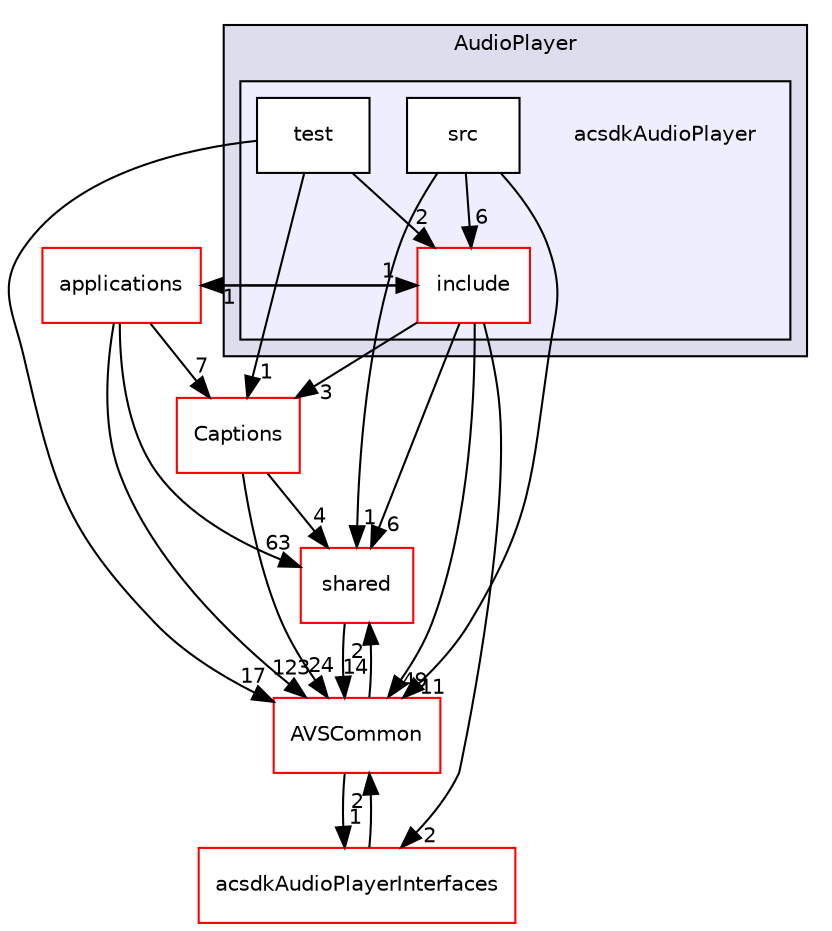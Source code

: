 digraph "/workplace/avs-device-sdk/capabilities/AudioPlayer/acsdkAudioPlayer" {
  compound=true
  node [ fontsize="10", fontname="Helvetica"];
  edge [ labelfontsize="10", labelfontname="Helvetica"];
  subgraph clusterdir_21f9dc4a50fb8157fc2dede908335315 {
    graph [ bgcolor="#ddddee", pencolor="black", label="AudioPlayer" fontname="Helvetica", fontsize="10", URL="dir_21f9dc4a50fb8157fc2dede908335315.html"]
  subgraph clusterdir_a2d3ccdd87c0e112b606df9d2c974581 {
    graph [ bgcolor="#eeeeff", pencolor="black", label="" URL="dir_a2d3ccdd87c0e112b606df9d2c974581.html"];
    dir_a2d3ccdd87c0e112b606df9d2c974581 [shape=plaintext label="acsdkAudioPlayer"];
    dir_c35b695d966e6f72cb401272f16009c6 [shape=box label="include" color="red" fillcolor="white" style="filled" URL="dir_c35b695d966e6f72cb401272f16009c6.html"];
    dir_f018c7de3d9dbab520634bddfc50c543 [shape=box label="src" color="black" fillcolor="white" style="filled" URL="dir_f018c7de3d9dbab520634bddfc50c543.html"];
    dir_bfafebb4ef763366a740d369873daac1 [shape=box label="test" color="black" fillcolor="white" style="filled" URL="dir_bfafebb4ef763366a740d369873daac1.html"];
  }
  }
  dir_9982052f7ce695d12571567315b2fafa [shape=box label="shared" fillcolor="white" style="filled" color="red" URL="dir_9982052f7ce695d12571567315b2fafa.html"];
  dir_a6e4fee11f07c3b70486e88fe92cbbdc [shape=box label="applications" fillcolor="white" style="filled" color="red" URL="dir_a6e4fee11f07c3b70486e88fe92cbbdc.html"];
  dir_de0e77330fd0ab33359e90b501923c8e [shape=box label="Captions" fillcolor="white" style="filled" color="red" URL="dir_de0e77330fd0ab33359e90b501923c8e.html"];
  dir_13e65effb2bde530b17b3d5eefcd0266 [shape=box label="AVSCommon" fillcolor="white" style="filled" color="red" URL="dir_13e65effb2bde530b17b3d5eefcd0266.html"];
  dir_3fddb67373d44b7570953fd85440f300 [shape=box label="acsdkAudioPlayerInterfaces" fillcolor="white" style="filled" color="red" URL="dir_3fddb67373d44b7570953fd85440f300.html"];
  dir_9982052f7ce695d12571567315b2fafa->dir_13e65effb2bde530b17b3d5eefcd0266 [headlabel="14", labeldistance=1.5 headhref="dir_000598_000017.html"];
  dir_f018c7de3d9dbab520634bddfc50c543->dir_9982052f7ce695d12571567315b2fafa [headlabel="1", labeldistance=1.5 headhref="dir_000276_000598.html"];
  dir_f018c7de3d9dbab520634bddfc50c543->dir_c35b695d966e6f72cb401272f16009c6 [headlabel="6", labeldistance=1.5 headhref="dir_000276_000274.html"];
  dir_f018c7de3d9dbab520634bddfc50c543->dir_13e65effb2bde530b17b3d5eefcd0266 [headlabel="11", labeldistance=1.5 headhref="dir_000276_000017.html"];
  dir_a6e4fee11f07c3b70486e88fe92cbbdc->dir_9982052f7ce695d12571567315b2fafa [headlabel="63", labeldistance=1.5 headhref="dir_000028_000598.html"];
  dir_a6e4fee11f07c3b70486e88fe92cbbdc->dir_de0e77330fd0ab33359e90b501923c8e [headlabel="7", labeldistance=1.5 headhref="dir_000028_000435.html"];
  dir_a6e4fee11f07c3b70486e88fe92cbbdc->dir_c35b695d966e6f72cb401272f16009c6 [headlabel="1", labeldistance=1.5 headhref="dir_000028_000274.html"];
  dir_a6e4fee11f07c3b70486e88fe92cbbdc->dir_13e65effb2bde530b17b3d5eefcd0266 [headlabel="123", labeldistance=1.5 headhref="dir_000028_000017.html"];
  dir_de0e77330fd0ab33359e90b501923c8e->dir_9982052f7ce695d12571567315b2fafa [headlabel="4", labeldistance=1.5 headhref="dir_000435_000598.html"];
  dir_de0e77330fd0ab33359e90b501923c8e->dir_13e65effb2bde530b17b3d5eefcd0266 [headlabel="24", labeldistance=1.5 headhref="dir_000435_000017.html"];
  dir_c35b695d966e6f72cb401272f16009c6->dir_9982052f7ce695d12571567315b2fafa [headlabel="6", labeldistance=1.5 headhref="dir_000274_000598.html"];
  dir_c35b695d966e6f72cb401272f16009c6->dir_a6e4fee11f07c3b70486e88fe92cbbdc [headlabel="1", labeldistance=1.5 headhref="dir_000274_000028.html"];
  dir_c35b695d966e6f72cb401272f16009c6->dir_de0e77330fd0ab33359e90b501923c8e [headlabel="3", labeldistance=1.5 headhref="dir_000274_000435.html"];
  dir_c35b695d966e6f72cb401272f16009c6->dir_13e65effb2bde530b17b3d5eefcd0266 [headlabel="49", labeldistance=1.5 headhref="dir_000274_000017.html"];
  dir_c35b695d966e6f72cb401272f16009c6->dir_3fddb67373d44b7570953fd85440f300 [headlabel="2", labeldistance=1.5 headhref="dir_000274_000278.html"];
  dir_13e65effb2bde530b17b3d5eefcd0266->dir_9982052f7ce695d12571567315b2fafa [headlabel="2", labeldistance=1.5 headhref="dir_000017_000598.html"];
  dir_13e65effb2bde530b17b3d5eefcd0266->dir_3fddb67373d44b7570953fd85440f300 [headlabel="1", labeldistance=1.5 headhref="dir_000017_000278.html"];
  dir_bfafebb4ef763366a740d369873daac1->dir_de0e77330fd0ab33359e90b501923c8e [headlabel="1", labeldistance=1.5 headhref="dir_000277_000435.html"];
  dir_bfafebb4ef763366a740d369873daac1->dir_c35b695d966e6f72cb401272f16009c6 [headlabel="2", labeldistance=1.5 headhref="dir_000277_000274.html"];
  dir_bfafebb4ef763366a740d369873daac1->dir_13e65effb2bde530b17b3d5eefcd0266 [headlabel="17", labeldistance=1.5 headhref="dir_000277_000017.html"];
  dir_3fddb67373d44b7570953fd85440f300->dir_13e65effb2bde530b17b3d5eefcd0266 [headlabel="2", labeldistance=1.5 headhref="dir_000278_000017.html"];
}
